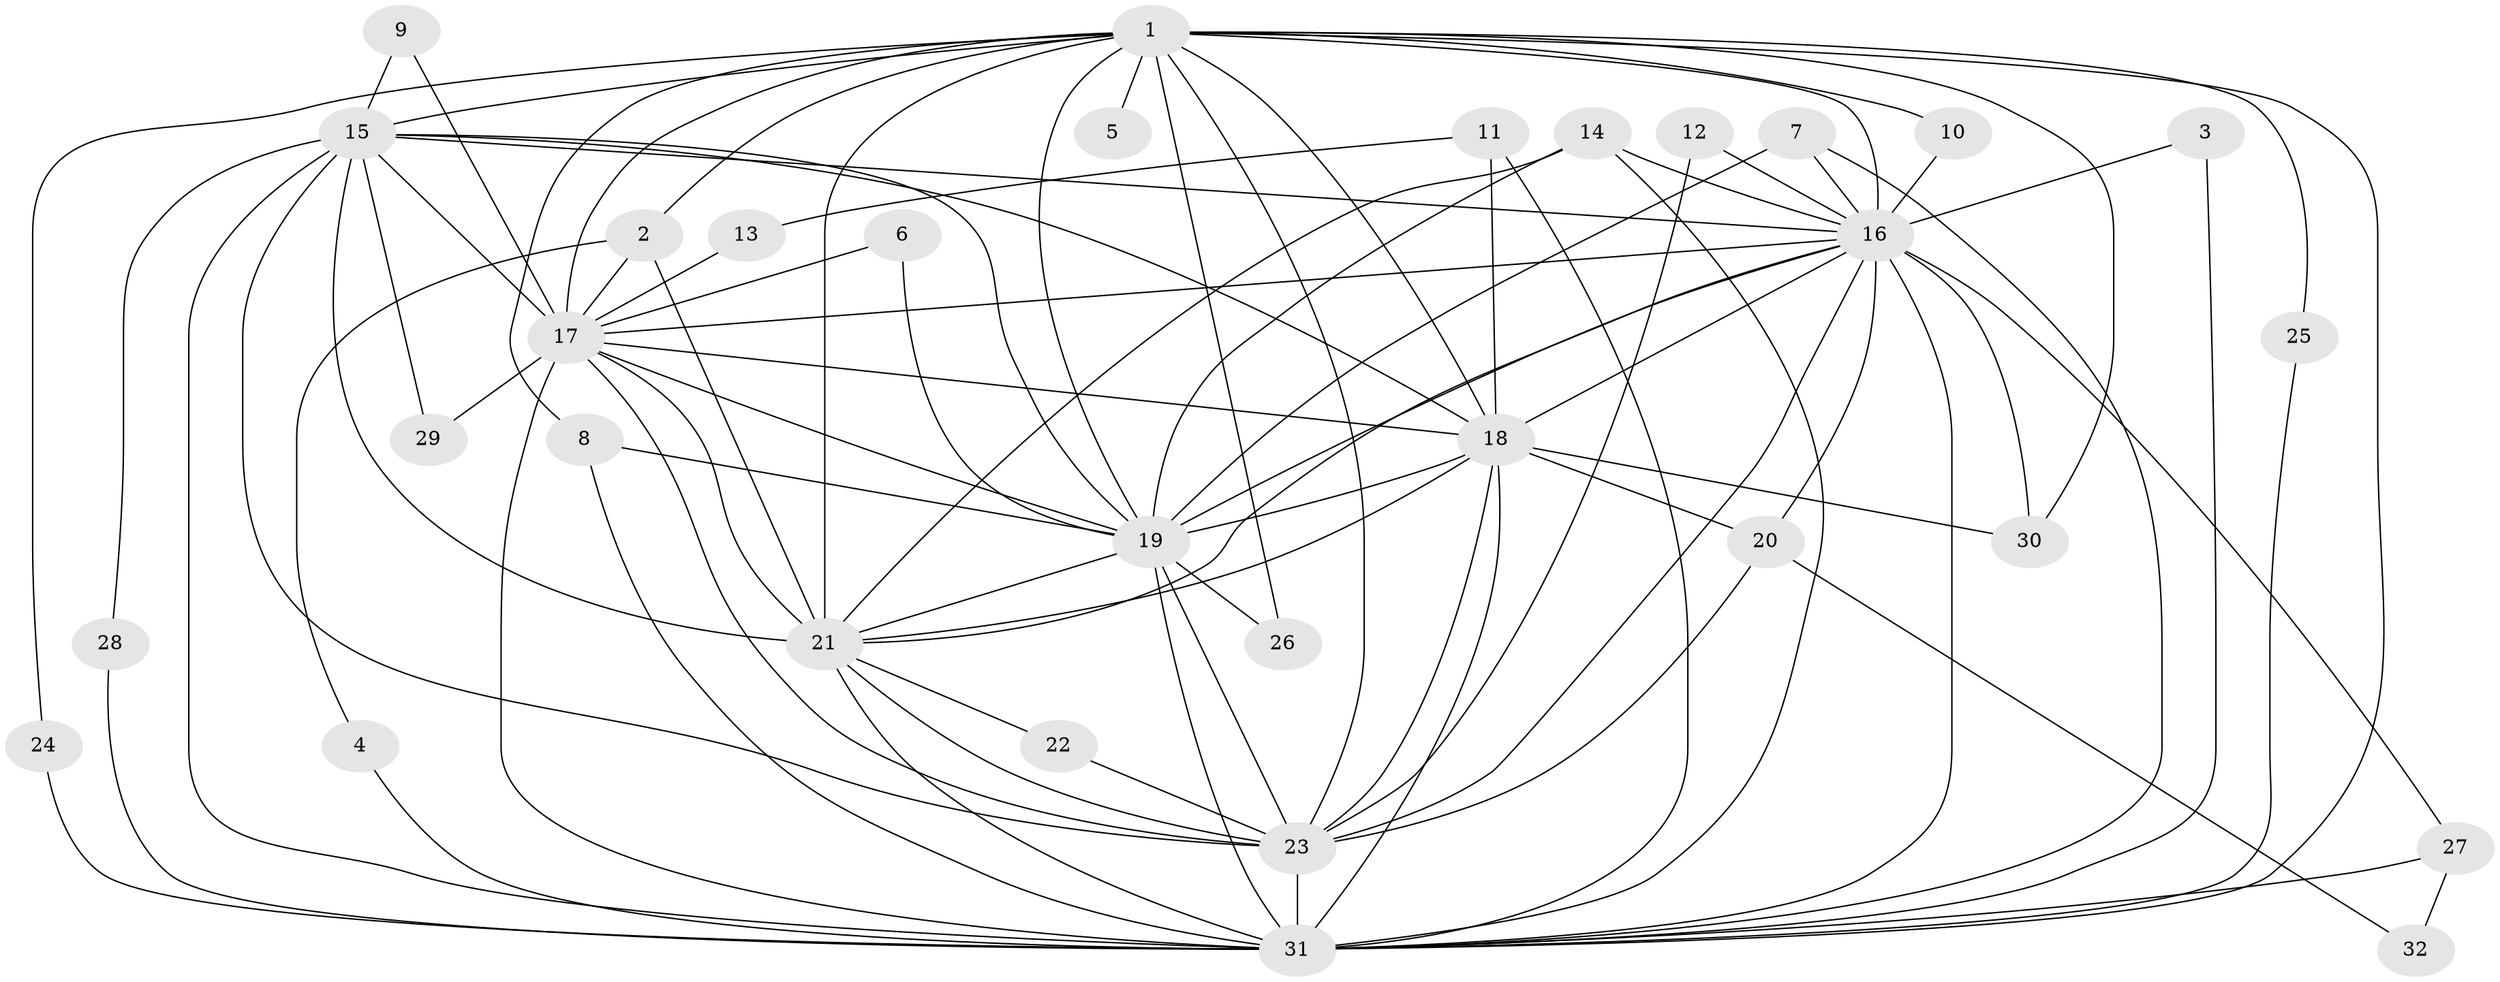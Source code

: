 // original degree distribution, {14: 0.03125, 15: 0.03125, 18: 0.03125, 17: 0.015625, 19: 0.015625, 16: 0.015625, 26: 0.015625, 2: 0.59375, 4: 0.125, 3: 0.109375, 5: 0.015625}
// Generated by graph-tools (version 1.1) at 2025/25/03/09/25 03:25:36]
// undirected, 32 vertices, 88 edges
graph export_dot {
graph [start="1"]
  node [color=gray90,style=filled];
  1;
  2;
  3;
  4;
  5;
  6;
  7;
  8;
  9;
  10;
  11;
  12;
  13;
  14;
  15;
  16;
  17;
  18;
  19;
  20;
  21;
  22;
  23;
  24;
  25;
  26;
  27;
  28;
  29;
  30;
  31;
  32;
  1 -- 2 [weight=1.0];
  1 -- 5 [weight=1.0];
  1 -- 8 [weight=1.0];
  1 -- 10 [weight=1.0];
  1 -- 15 [weight=2.0];
  1 -- 16 [weight=2.0];
  1 -- 17 [weight=2.0];
  1 -- 18 [weight=2.0];
  1 -- 19 [weight=2.0];
  1 -- 21 [weight=3.0];
  1 -- 23 [weight=3.0];
  1 -- 24 [weight=1.0];
  1 -- 25 [weight=1.0];
  1 -- 26 [weight=1.0];
  1 -- 30 [weight=1.0];
  1 -- 31 [weight=2.0];
  2 -- 4 [weight=1.0];
  2 -- 17 [weight=1.0];
  2 -- 21 [weight=1.0];
  3 -- 16 [weight=1.0];
  3 -- 31 [weight=1.0];
  4 -- 31 [weight=1.0];
  6 -- 17 [weight=1.0];
  6 -- 19 [weight=1.0];
  7 -- 16 [weight=1.0];
  7 -- 19 [weight=1.0];
  7 -- 31 [weight=1.0];
  8 -- 19 [weight=1.0];
  8 -- 31 [weight=1.0];
  9 -- 15 [weight=1.0];
  9 -- 17 [weight=1.0];
  10 -- 16 [weight=1.0];
  11 -- 13 [weight=1.0];
  11 -- 18 [weight=1.0];
  11 -- 31 [weight=1.0];
  12 -- 16 [weight=1.0];
  12 -- 23 [weight=1.0];
  13 -- 17 [weight=1.0];
  14 -- 16 [weight=1.0];
  14 -- 19 [weight=1.0];
  14 -- 21 [weight=1.0];
  14 -- 31 [weight=1.0];
  15 -- 16 [weight=1.0];
  15 -- 17 [weight=3.0];
  15 -- 18 [weight=1.0];
  15 -- 19 [weight=1.0];
  15 -- 21 [weight=1.0];
  15 -- 23 [weight=3.0];
  15 -- 28 [weight=1.0];
  15 -- 29 [weight=1.0];
  15 -- 31 [weight=3.0];
  16 -- 17 [weight=1.0];
  16 -- 18 [weight=1.0];
  16 -- 19 [weight=1.0];
  16 -- 20 [weight=1.0];
  16 -- 21 [weight=1.0];
  16 -- 23 [weight=1.0];
  16 -- 27 [weight=1.0];
  16 -- 30 [weight=2.0];
  16 -- 31 [weight=2.0];
  17 -- 18 [weight=2.0];
  17 -- 19 [weight=1.0];
  17 -- 21 [weight=1.0];
  17 -- 23 [weight=1.0];
  17 -- 29 [weight=1.0];
  17 -- 31 [weight=3.0];
  18 -- 19 [weight=4.0];
  18 -- 20 [weight=2.0];
  18 -- 21 [weight=1.0];
  18 -- 23 [weight=1.0];
  18 -- 30 [weight=1.0];
  18 -- 31 [weight=2.0];
  19 -- 21 [weight=1.0];
  19 -- 23 [weight=1.0];
  19 -- 26 [weight=1.0];
  19 -- 31 [weight=2.0];
  20 -- 23 [weight=1.0];
  20 -- 32 [weight=1.0];
  21 -- 22 [weight=1.0];
  21 -- 23 [weight=1.0];
  21 -- 31 [weight=2.0];
  22 -- 23 [weight=1.0];
  23 -- 31 [weight=2.0];
  24 -- 31 [weight=1.0];
  25 -- 31 [weight=1.0];
  27 -- 31 [weight=3.0];
  27 -- 32 [weight=1.0];
  28 -- 31 [weight=1.0];
}
